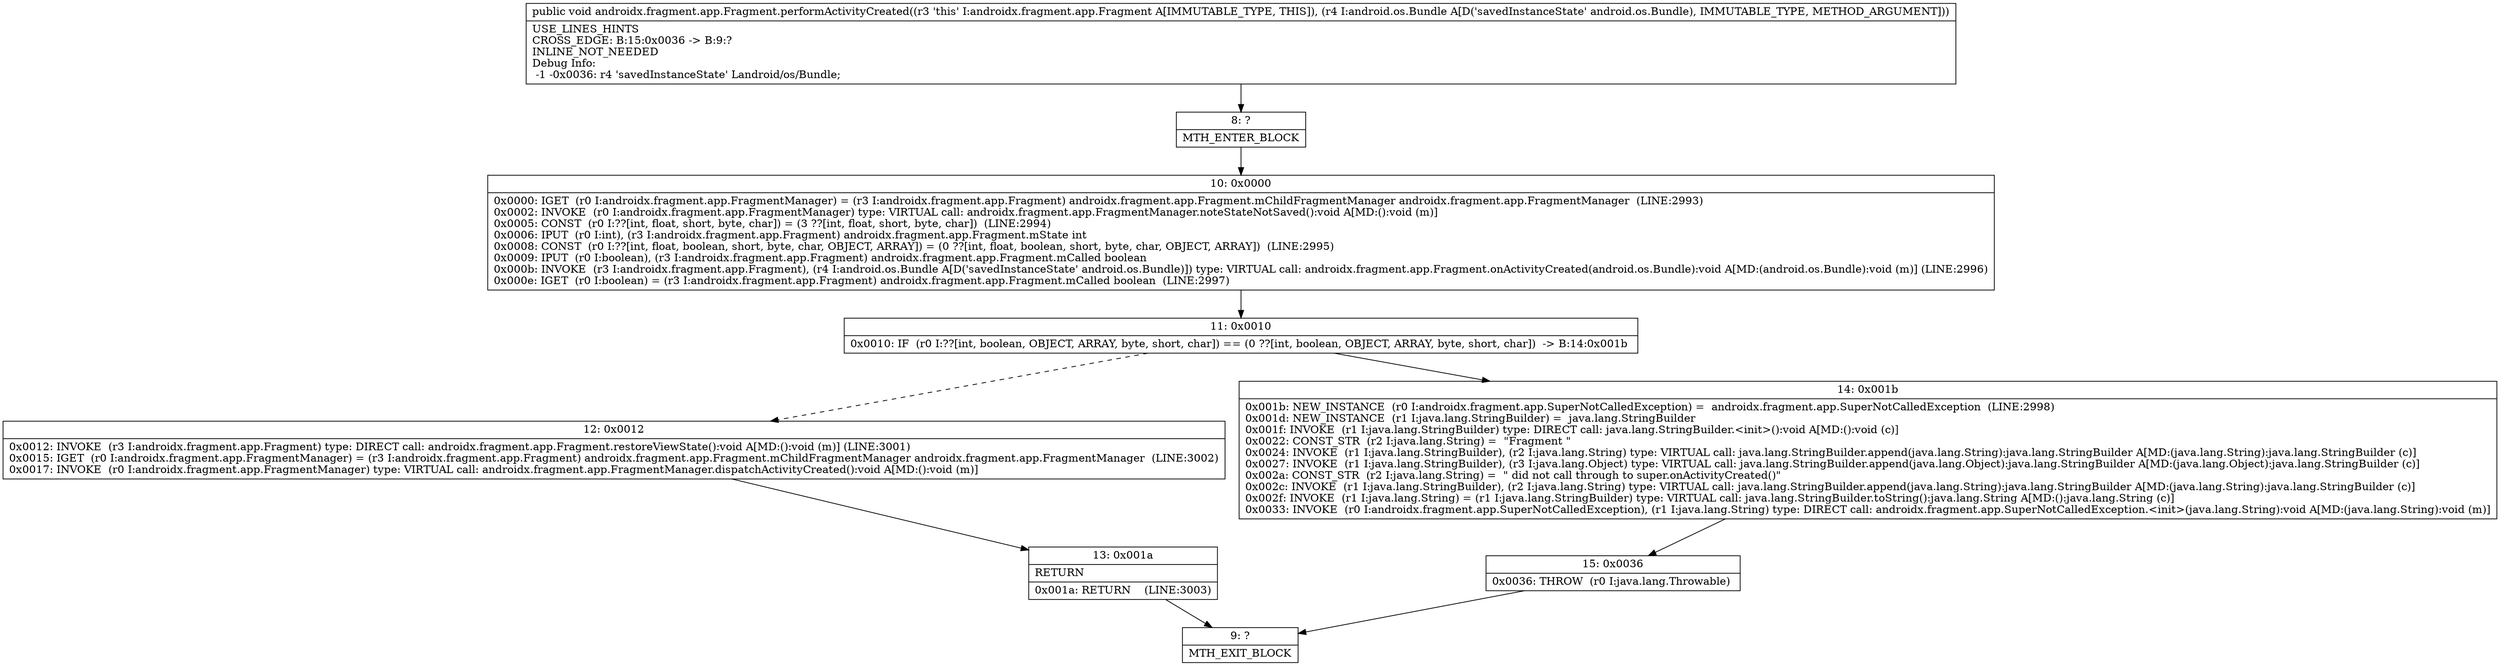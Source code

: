 digraph "CFG forandroidx.fragment.app.Fragment.performActivityCreated(Landroid\/os\/Bundle;)V" {
Node_8 [shape=record,label="{8\:\ ?|MTH_ENTER_BLOCK\l}"];
Node_10 [shape=record,label="{10\:\ 0x0000|0x0000: IGET  (r0 I:androidx.fragment.app.FragmentManager) = (r3 I:androidx.fragment.app.Fragment) androidx.fragment.app.Fragment.mChildFragmentManager androidx.fragment.app.FragmentManager  (LINE:2993)\l0x0002: INVOKE  (r0 I:androidx.fragment.app.FragmentManager) type: VIRTUAL call: androidx.fragment.app.FragmentManager.noteStateNotSaved():void A[MD:():void (m)]\l0x0005: CONST  (r0 I:??[int, float, short, byte, char]) = (3 ??[int, float, short, byte, char])  (LINE:2994)\l0x0006: IPUT  (r0 I:int), (r3 I:androidx.fragment.app.Fragment) androidx.fragment.app.Fragment.mState int \l0x0008: CONST  (r0 I:??[int, float, boolean, short, byte, char, OBJECT, ARRAY]) = (0 ??[int, float, boolean, short, byte, char, OBJECT, ARRAY])  (LINE:2995)\l0x0009: IPUT  (r0 I:boolean), (r3 I:androidx.fragment.app.Fragment) androidx.fragment.app.Fragment.mCalled boolean \l0x000b: INVOKE  (r3 I:androidx.fragment.app.Fragment), (r4 I:android.os.Bundle A[D('savedInstanceState' android.os.Bundle)]) type: VIRTUAL call: androidx.fragment.app.Fragment.onActivityCreated(android.os.Bundle):void A[MD:(android.os.Bundle):void (m)] (LINE:2996)\l0x000e: IGET  (r0 I:boolean) = (r3 I:androidx.fragment.app.Fragment) androidx.fragment.app.Fragment.mCalled boolean  (LINE:2997)\l}"];
Node_11 [shape=record,label="{11\:\ 0x0010|0x0010: IF  (r0 I:??[int, boolean, OBJECT, ARRAY, byte, short, char]) == (0 ??[int, boolean, OBJECT, ARRAY, byte, short, char])  \-\> B:14:0x001b \l}"];
Node_12 [shape=record,label="{12\:\ 0x0012|0x0012: INVOKE  (r3 I:androidx.fragment.app.Fragment) type: DIRECT call: androidx.fragment.app.Fragment.restoreViewState():void A[MD:():void (m)] (LINE:3001)\l0x0015: IGET  (r0 I:androidx.fragment.app.FragmentManager) = (r3 I:androidx.fragment.app.Fragment) androidx.fragment.app.Fragment.mChildFragmentManager androidx.fragment.app.FragmentManager  (LINE:3002)\l0x0017: INVOKE  (r0 I:androidx.fragment.app.FragmentManager) type: VIRTUAL call: androidx.fragment.app.FragmentManager.dispatchActivityCreated():void A[MD:():void (m)]\l}"];
Node_13 [shape=record,label="{13\:\ 0x001a|RETURN\l|0x001a: RETURN    (LINE:3003)\l}"];
Node_9 [shape=record,label="{9\:\ ?|MTH_EXIT_BLOCK\l}"];
Node_14 [shape=record,label="{14\:\ 0x001b|0x001b: NEW_INSTANCE  (r0 I:androidx.fragment.app.SuperNotCalledException) =  androidx.fragment.app.SuperNotCalledException  (LINE:2998)\l0x001d: NEW_INSTANCE  (r1 I:java.lang.StringBuilder) =  java.lang.StringBuilder \l0x001f: INVOKE  (r1 I:java.lang.StringBuilder) type: DIRECT call: java.lang.StringBuilder.\<init\>():void A[MD:():void (c)]\l0x0022: CONST_STR  (r2 I:java.lang.String) =  \"Fragment \" \l0x0024: INVOKE  (r1 I:java.lang.StringBuilder), (r2 I:java.lang.String) type: VIRTUAL call: java.lang.StringBuilder.append(java.lang.String):java.lang.StringBuilder A[MD:(java.lang.String):java.lang.StringBuilder (c)]\l0x0027: INVOKE  (r1 I:java.lang.StringBuilder), (r3 I:java.lang.Object) type: VIRTUAL call: java.lang.StringBuilder.append(java.lang.Object):java.lang.StringBuilder A[MD:(java.lang.Object):java.lang.StringBuilder (c)]\l0x002a: CONST_STR  (r2 I:java.lang.String) =  \" did not call through to super.onActivityCreated()\" \l0x002c: INVOKE  (r1 I:java.lang.StringBuilder), (r2 I:java.lang.String) type: VIRTUAL call: java.lang.StringBuilder.append(java.lang.String):java.lang.StringBuilder A[MD:(java.lang.String):java.lang.StringBuilder (c)]\l0x002f: INVOKE  (r1 I:java.lang.String) = (r1 I:java.lang.StringBuilder) type: VIRTUAL call: java.lang.StringBuilder.toString():java.lang.String A[MD:():java.lang.String (c)]\l0x0033: INVOKE  (r0 I:androidx.fragment.app.SuperNotCalledException), (r1 I:java.lang.String) type: DIRECT call: androidx.fragment.app.SuperNotCalledException.\<init\>(java.lang.String):void A[MD:(java.lang.String):void (m)]\l}"];
Node_15 [shape=record,label="{15\:\ 0x0036|0x0036: THROW  (r0 I:java.lang.Throwable) \l}"];
MethodNode[shape=record,label="{public void androidx.fragment.app.Fragment.performActivityCreated((r3 'this' I:androidx.fragment.app.Fragment A[IMMUTABLE_TYPE, THIS]), (r4 I:android.os.Bundle A[D('savedInstanceState' android.os.Bundle), IMMUTABLE_TYPE, METHOD_ARGUMENT]))  | USE_LINES_HINTS\lCROSS_EDGE: B:15:0x0036 \-\> B:9:?\lINLINE_NOT_NEEDED\lDebug Info:\l  \-1 \-0x0036: r4 'savedInstanceState' Landroid\/os\/Bundle;\l}"];
MethodNode -> Node_8;Node_8 -> Node_10;
Node_10 -> Node_11;
Node_11 -> Node_12[style=dashed];
Node_11 -> Node_14;
Node_12 -> Node_13;
Node_13 -> Node_9;
Node_14 -> Node_15;
Node_15 -> Node_9;
}

